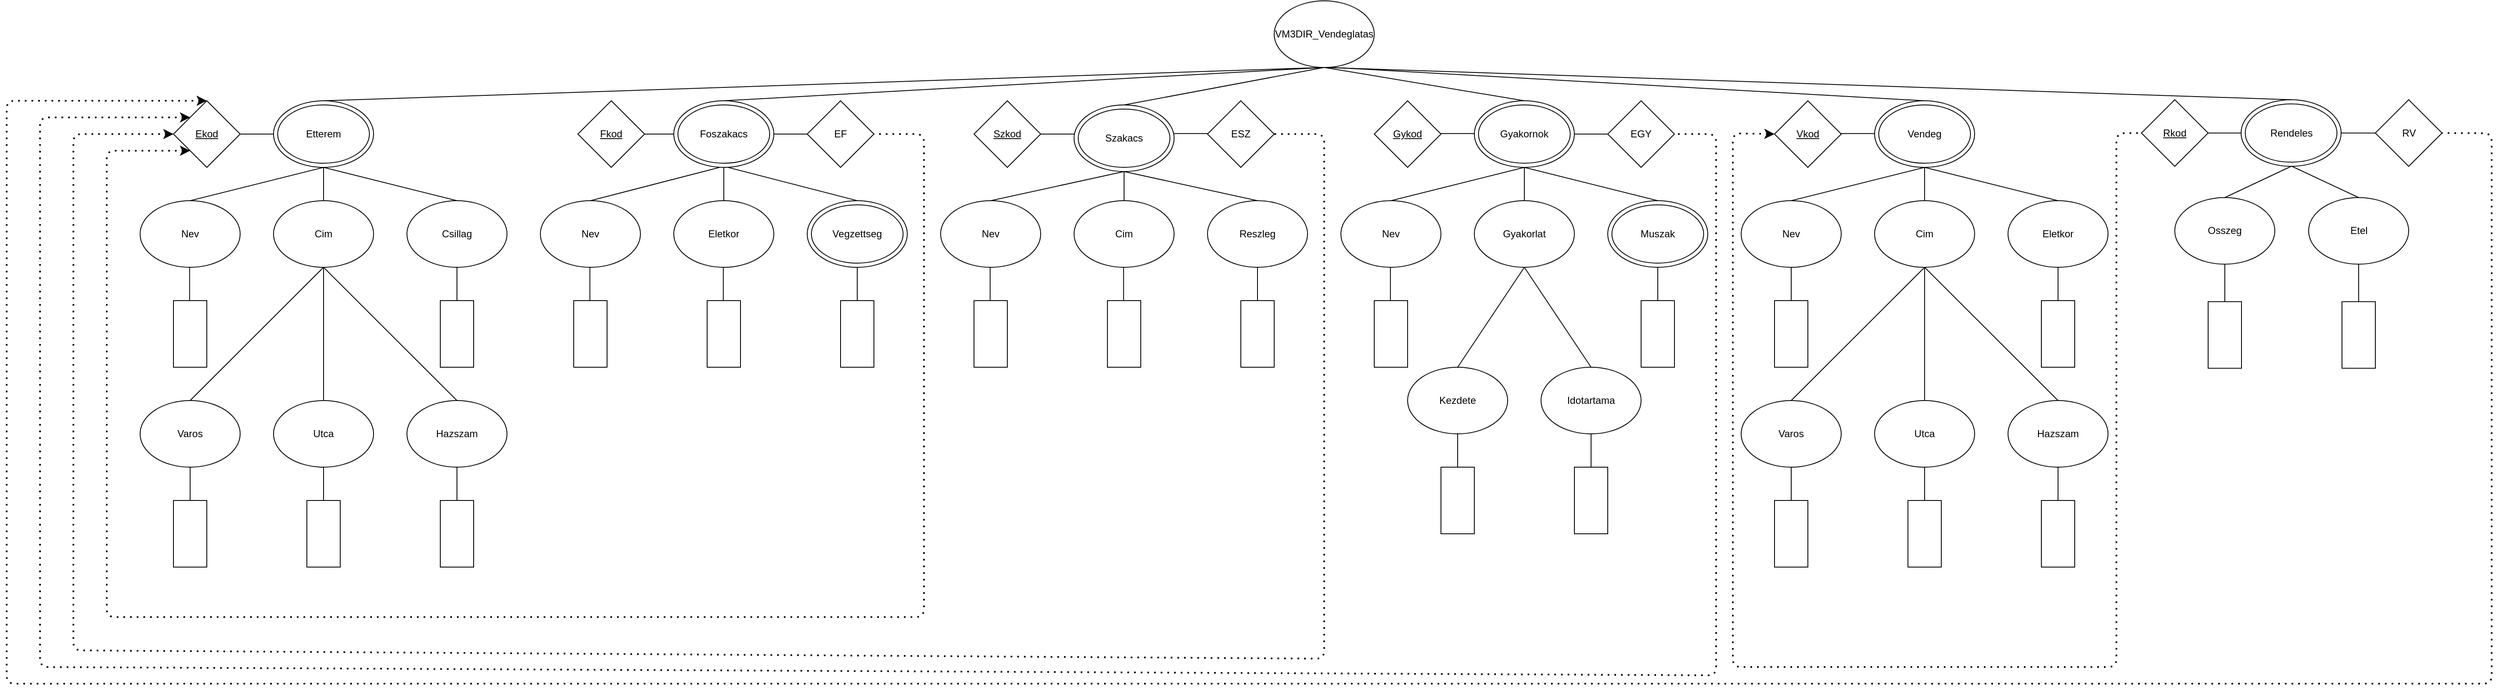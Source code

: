 <mxfile>
    <diagram name="Page-1" id="UW5ev72W2ap2WYYPYnsc">
        <mxGraphModel dx="4698" dy="2304" grid="1" gridSize="10" guides="1" tooltips="1" connect="1" arrows="1" fold="1" page="1" pageScale="1" pageWidth="827" pageHeight="1169" math="0" shadow="0">
            <root>
                <mxCell id="0"/>
                <mxCell id="1" parent="0"/>
                <mxCell id="iXq1CX7b5IGds2Jhsc0Z-1" value="VM3DIR_Vendeglatas" style="ellipse;whiteSpace=wrap;html=1;" parent="1" vertex="1">
                    <mxGeometry x="360" y="80" width="120" height="80" as="geometry"/>
                </mxCell>
                <mxCell id="iXq1CX7b5IGds2Jhsc0Z-2" value="Gyakornok" style="ellipse;whiteSpace=wrap;html=1;" parent="1" vertex="1">
                    <mxGeometry x="600" y="200" width="120" height="80" as="geometry"/>
                </mxCell>
                <mxCell id="iXq1CX7b5IGds2Jhsc0Z-3" value="Szakacs" style="ellipse;whiteSpace=wrap;html=1;" parent="1" vertex="1">
                    <mxGeometry x="120" y="205" width="120" height="80" as="geometry"/>
                </mxCell>
                <mxCell id="iXq1CX7b5IGds2Jhsc0Z-4" value="Foszakacs" style="ellipse;whiteSpace=wrap;html=1;" parent="1" vertex="1">
                    <mxGeometry x="-360" y="200" width="120" height="80" as="geometry"/>
                </mxCell>
                <mxCell id="iXq1CX7b5IGds2Jhsc0Z-5" value="Vendeg" style="ellipse;whiteSpace=wrap;html=1;" parent="1" vertex="1">
                    <mxGeometry x="1080" y="200" width="120" height="80" as="geometry"/>
                </mxCell>
                <mxCell id="iXq1CX7b5IGds2Jhsc0Z-6" value="Rendeles" style="ellipse;whiteSpace=wrap;html=1;" parent="1" vertex="1">
                    <mxGeometry x="1519.5" y="198.75" width="120" height="80" as="geometry"/>
                </mxCell>
                <mxCell id="iXq1CX7b5IGds2Jhsc0Z-22" value="" style="edgeStyle=orthogonalEdgeStyle;rounded=0;orthogonalLoop=1;jettySize=auto;html=1;endArrow=none;endFill=0;" parent="1" source="iXq1CX7b5IGds2Jhsc0Z-7" target="iXq1CX7b5IGds2Jhsc0Z-21" edge="1">
                    <mxGeometry relative="1" as="geometry"/>
                </mxCell>
                <mxCell id="iXq1CX7b5IGds2Jhsc0Z-7" value="Etterem" style="ellipse;whiteSpace=wrap;html=1;" parent="1" vertex="1">
                    <mxGeometry x="-840" y="200" width="120" height="80" as="geometry"/>
                </mxCell>
                <mxCell id="iXq1CX7b5IGds2Jhsc0Z-9" value="Etterem" style="ellipse;whiteSpace=wrap;html=1;" parent="1" vertex="1">
                    <mxGeometry x="-835" y="205" width="110" height="70" as="geometry"/>
                </mxCell>
                <mxCell id="iXq1CX7b5IGds2Jhsc0Z-10" value="Foszakacs" style="ellipse;whiteSpace=wrap;html=1;" parent="1" vertex="1">
                    <mxGeometry x="-355" y="205" width="110" height="70" as="geometry"/>
                </mxCell>
                <mxCell id="iXq1CX7b5IGds2Jhsc0Z-11" value="Szakacs" style="ellipse;whiteSpace=wrap;html=1;" parent="1" vertex="1">
                    <mxGeometry x="125" y="210" width="110" height="70" as="geometry"/>
                </mxCell>
                <mxCell id="iXq1CX7b5IGds2Jhsc0Z-12" value="Gyakornok" style="ellipse;whiteSpace=wrap;html=1;" parent="1" vertex="1">
                    <mxGeometry x="605" y="205" width="110" height="70" as="geometry"/>
                </mxCell>
                <mxCell id="iXq1CX7b5IGds2Jhsc0Z-13" value="Vendeg" style="ellipse;whiteSpace=wrap;html=1;" parent="1" vertex="1">
                    <mxGeometry x="1085" y="205" width="110" height="70" as="geometry"/>
                </mxCell>
                <mxCell id="iXq1CX7b5IGds2Jhsc0Z-14" value="Rendeles" style="ellipse;whiteSpace=wrap;html=1;" parent="1" vertex="1">
                    <mxGeometry x="1524.5" y="203.75" width="110" height="70" as="geometry"/>
                </mxCell>
                <mxCell id="iXq1CX7b5IGds2Jhsc0Z-15" value="" style="endArrow=none;html=1;rounded=0;exitX=0.5;exitY=0;exitDx=0;exitDy=0;entryX=0.5;entryY=1;entryDx=0;entryDy=0;" parent="1" source="iXq1CX7b5IGds2Jhsc0Z-3" target="iXq1CX7b5IGds2Jhsc0Z-1" edge="1">
                    <mxGeometry width="50" height="50" relative="1" as="geometry">
                        <mxPoint x="300" y="190" as="sourcePoint"/>
                        <mxPoint x="350" y="140" as="targetPoint"/>
                        <Array as="points"/>
                    </mxGeometry>
                </mxCell>
                <mxCell id="iXq1CX7b5IGds2Jhsc0Z-16" value="" style="endArrow=none;html=1;rounded=0;exitX=0.5;exitY=0;exitDx=0;exitDy=0;entryX=0.5;entryY=1;entryDx=0;entryDy=0;" parent="1" source="iXq1CX7b5IGds2Jhsc0Z-4" target="iXq1CX7b5IGds2Jhsc0Z-1" edge="1">
                    <mxGeometry width="50" height="50" relative="1" as="geometry">
                        <mxPoint x="180" y="192" as="sourcePoint"/>
                        <mxPoint x="258" y="140" as="targetPoint"/>
                        <Array as="points"/>
                    </mxGeometry>
                </mxCell>
                <mxCell id="iXq1CX7b5IGds2Jhsc0Z-17" value="" style="endArrow=none;html=1;rounded=0;exitX=0.5;exitY=0;exitDx=0;exitDy=0;" parent="1" source="iXq1CX7b5IGds2Jhsc0Z-7" edge="1">
                    <mxGeometry width="50" height="50" relative="1" as="geometry">
                        <mxPoint x="180" y="220" as="sourcePoint"/>
                        <mxPoint x="420" y="160" as="targetPoint"/>
                        <Array as="points"/>
                    </mxGeometry>
                </mxCell>
                <mxCell id="iXq1CX7b5IGds2Jhsc0Z-18" value="" style="endArrow=none;html=1;rounded=0;entryX=0.5;entryY=0;entryDx=0;entryDy=0;" parent="1" target="iXq1CX7b5IGds2Jhsc0Z-6" edge="1">
                    <mxGeometry width="50" height="50" relative="1" as="geometry">
                        <mxPoint x="420" y="160" as="sourcePoint"/>
                        <mxPoint x="850" y="180" as="targetPoint"/>
                        <Array as="points"/>
                    </mxGeometry>
                </mxCell>
                <mxCell id="iXq1CX7b5IGds2Jhsc0Z-19" value="" style="endArrow=none;html=1;rounded=0;entryX=0.5;entryY=0;entryDx=0;entryDy=0;" parent="1" target="iXq1CX7b5IGds2Jhsc0Z-5" edge="1">
                    <mxGeometry width="50" height="50" relative="1" as="geometry">
                        <mxPoint x="430" y="160" as="sourcePoint"/>
                        <mxPoint x="700" y="200" as="targetPoint"/>
                        <Array as="points"/>
                    </mxGeometry>
                </mxCell>
                <mxCell id="iXq1CX7b5IGds2Jhsc0Z-20" value="" style="endArrow=none;html=1;rounded=0;entryX=0.5;entryY=0;entryDx=0;entryDy=0;" parent="1" target="iXq1CX7b5IGds2Jhsc0Z-2" edge="1">
                    <mxGeometry width="50" height="50" relative="1" as="geometry">
                        <mxPoint x="420" y="160" as="sourcePoint"/>
                        <mxPoint x="860" y="230" as="targetPoint"/>
                        <Array as="points"/>
                    </mxGeometry>
                </mxCell>
                <mxCell id="iXq1CX7b5IGds2Jhsc0Z-21" value="&lt;u&gt;Ekod&lt;/u&gt;" style="rhombus;whiteSpace=wrap;html=1;" parent="1" vertex="1">
                    <mxGeometry x="-960" y="200" width="80" height="80" as="geometry"/>
                </mxCell>
                <mxCell id="iXq1CX7b5IGds2Jhsc0Z-23" value="Csillag" style="ellipse;whiteSpace=wrap;html=1;" parent="1" vertex="1">
                    <mxGeometry x="-680" y="320" width="120" height="80" as="geometry"/>
                </mxCell>
                <mxCell id="iXq1CX7b5IGds2Jhsc0Z-24" value="Cim" style="ellipse;whiteSpace=wrap;html=1;" parent="1" vertex="1">
                    <mxGeometry x="-840" y="320" width="120" height="80" as="geometry"/>
                </mxCell>
                <mxCell id="iXq1CX7b5IGds2Jhsc0Z-25" value="Nev" style="ellipse;whiteSpace=wrap;html=1;" parent="1" vertex="1">
                    <mxGeometry x="-1000" y="320" width="120" height="80" as="geometry"/>
                </mxCell>
                <mxCell id="iXq1CX7b5IGds2Jhsc0Z-29" value="" style="endArrow=none;html=1;rounded=0;entryX=0.5;entryY=1;entryDx=0;entryDy=0;exitX=0.5;exitY=0;exitDx=0;exitDy=0;" parent="1" source="iXq1CX7b5IGds2Jhsc0Z-24" target="iXq1CX7b5IGds2Jhsc0Z-7" edge="1">
                    <mxGeometry width="50" height="50" relative="1" as="geometry">
                        <mxPoint x="-680" y="460" as="sourcePoint"/>
                        <mxPoint x="-630" y="410" as="targetPoint"/>
                    </mxGeometry>
                </mxCell>
                <mxCell id="iXq1CX7b5IGds2Jhsc0Z-30" value="" style="endArrow=none;html=1;rounded=0;entryX=0.5;entryY=1;entryDx=0;entryDy=0;exitX=0.5;exitY=0;exitDx=0;exitDy=0;" parent="1" source="iXq1CX7b5IGds2Jhsc0Z-25" target="iXq1CX7b5IGds2Jhsc0Z-7" edge="1">
                    <mxGeometry width="50" height="50" relative="1" as="geometry">
                        <mxPoint x="-790" y="360" as="sourcePoint"/>
                        <mxPoint x="-790" y="320" as="targetPoint"/>
                    </mxGeometry>
                </mxCell>
                <mxCell id="iXq1CX7b5IGds2Jhsc0Z-31" value="" style="endArrow=none;html=1;rounded=0;entryX=0.5;entryY=1;entryDx=0;entryDy=0;exitX=0.5;exitY=0;exitDx=0;exitDy=0;" parent="1" source="iXq1CX7b5IGds2Jhsc0Z-23" target="iXq1CX7b5IGds2Jhsc0Z-7" edge="1">
                    <mxGeometry width="50" height="50" relative="1" as="geometry">
                        <mxPoint x="-830" y="370" as="sourcePoint"/>
                        <mxPoint x="-670" y="330" as="targetPoint"/>
                    </mxGeometry>
                </mxCell>
                <mxCell id="iXq1CX7b5IGds2Jhsc0Z-33" value="" style="rounded=0;whiteSpace=wrap;html=1;direction=south;" parent="1" vertex="1">
                    <mxGeometry x="-960" y="440" width="40" height="80" as="geometry"/>
                </mxCell>
                <mxCell id="iXq1CX7b5IGds2Jhsc0Z-35" value="" style="rounded=0;whiteSpace=wrap;html=1;direction=south;" parent="1" vertex="1">
                    <mxGeometry x="-640" y="440" width="40" height="80" as="geometry"/>
                </mxCell>
                <mxCell id="iXq1CX7b5IGds2Jhsc0Z-36" value="" style="endArrow=none;html=1;rounded=0;entryX=0.5;entryY=1;entryDx=0;entryDy=0;exitX=0;exitY=0.5;exitDx=0;exitDy=0;" parent="1" source="iXq1CX7b5IGds2Jhsc0Z-35" target="iXq1CX7b5IGds2Jhsc0Z-23" edge="1">
                    <mxGeometry width="50" height="50" relative="1" as="geometry">
                        <mxPoint x="-570" y="460" as="sourcePoint"/>
                        <mxPoint x="-520" y="410" as="targetPoint"/>
                    </mxGeometry>
                </mxCell>
                <mxCell id="iXq1CX7b5IGds2Jhsc0Z-38" value="" style="endArrow=none;html=1;rounded=0;entryX=0.5;entryY=1;entryDx=0;entryDy=0;exitX=0;exitY=0.5;exitDx=0;exitDy=0;" parent="1" edge="1">
                    <mxGeometry width="50" height="50" relative="1" as="geometry">
                        <mxPoint x="-940.62" y="440" as="sourcePoint"/>
                        <mxPoint x="-940.62" y="400" as="targetPoint"/>
                    </mxGeometry>
                </mxCell>
                <mxCell id="iXq1CX7b5IGds2Jhsc0Z-39" value="&lt;span style=&quot;color: rgba(0, 0, 0, 0); font-family: monospace; font-size: 0px; text-align: start; text-wrap-mode: nowrap;&quot;&gt;%3CmxGraphModel%3E%3Croot%3E%3CmxCell%20id%3D%220%22%2F%3E%3CmxCell%20id%3D%221%22%20parent%3D%220%22%2F%3E%3CmxCell%20id%3D%222%22%20value%3D%22Csillag%22%20style%3D%22ellipse%3BwhiteSpace%3Dwrap%3Bhtml%3D1%3B%22%20vertex%3D%221%22%20parent%3D%221%22%3E%3CmxGeometry%20x%3D%22120%22%20y%3D%22320%22%20width%3D%22120%22%20height%3D%2280%22%20as%3D%22geometry%22%2F%3E%3C%2FmxCell%3E%3CmxCell%20id%3D%223%22%20value%3D%22Cim%22%20style%3D%22ellipse%3BwhiteSpace%3Dwrap%3Bhtml%3D1%3B%22%20vertex%3D%221%22%20parent%3D%221%22%3E%3CmxGeometry%20x%3D%22-40%22%20y%3D%22320%22%20width%3D%22120%22%20height%3D%2280%22%20as%3D%22geometry%22%2F%3E%3C%2FmxCell%3E%3CmxCell%20id%3D%224%22%20value%3D%22Nev%22%20style%3D%22ellipse%3BwhiteSpace%3Dwrap%3Bhtml%3D1%3B%22%20vertex%3D%221%22%20parent%3D%221%22%3E%3CmxGeometry%20x%3D%22-200%22%20y%3D%22320%22%20width%3D%22120%22%20height%3D%2280%22%20as%3D%22geometry%22%2F%3E%3C%2FmxCell%3E%3CmxCell%20id%3D%225%22%20value%3D%22%22%20style%3D%22rounded%3D0%3BwhiteSpace%3Dwrap%3Bhtml%3D1%3Bdirection%3Dsouth%3B%22%20vertex%3D%221%22%20parent%3D%221%22%3E%3CmxGeometry%20x%3D%22-170%22%20y%3D%22440%22%20width%3D%2260%22%20height%3D%22120%22%20as%3D%22geometry%22%2F%3E%3C%2FmxCell%3E%3CmxCell%20id%3D%226%22%20value%3D%22%22%20style%3D%22rounded%3D0%3BwhiteSpace%3Dwrap%3Bhtml%3D1%3Bdirection%3Dsouth%3B%22%20vertex%3D%221%22%20parent%3D%221%22%3E%3CmxGeometry%20x%3D%22-10%22%20y%3D%22440%22%20width%3D%2260%22%20height%3D%22120%22%20as%3D%22geometry%22%2F%3E%3C%2FmxCell%3E%3CmxCell%20id%3D%227%22%20value%3D%22%22%20style%3D%22rounded%3D0%3BwhiteSpace%3Dwrap%3Bhtml%3D1%3Bdirection%3Dsouth%3B%22%20vertex%3D%221%22%20parent%3D%221%22%3E%3CmxGeometry%20x%3D%22150%22%20y%3D%22440%22%20width%3D%2260%22%20height%3D%22120%22%20as%3D%22geometry%22%2F%3E%3C%2FmxCell%3E%3CmxCell%20id%3D%228%22%20value%3D%22%22%20style%3D%22endArrow%3Dnone%3Bhtml%3D1%3Brounded%3D0%3BentryX%3D0.5%3BentryY%3D1%3BentryDx%3D0%3BentryDy%3D0%3BexitX%3D0%3BexitY%3D0.5%3BexitDx%3D0%3BexitDy%3D0%3B%22%20edge%3D%221%22%20source%3D%227%22%20target%3D%222%22%20parent%3D%221%22%3E%3CmxGeometry%20width%3D%2250%22%20height%3D%2250%22%20relative%3D%221%22%20as%3D%22geometry%22%3E%3CmxPoint%20x%3D%22230%22%20y%3D%22460%22%20as%3D%22sourcePoint%22%2F%3E%3CmxPoint%20x%3D%22280%22%20y%3D%22410%22%20as%3D%22targetPoint%22%2F%3E%3C%2FmxGeometry%3E%3C%2FmxCell%3E%3CmxCell%20id%3D%229%22%20value%3D%22%22%20style%3D%22endArrow%3Dnone%3Bhtml%3D1%3Brounded%3D0%3BentryX%3D0.5%3BentryY%3D1%3BentryDx%3D0%3BentryDy%3D0%3BexitX%3D0%3BexitY%3D0.5%3BexitDx%3D0%3BexitDy%3D0%3B%22%20edge%3D%221%22%20parent%3D%221%22%3E%3CmxGeometry%20width%3D%2250%22%20height%3D%2250%22%20relative%3D%221%22%20as%3D%22geometry%22%3E%3CmxPoint%20x%3D%2219.38%22%20y%3D%22440%22%20as%3D%22sourcePoint%22%2F%3E%3CmxPoint%20x%3D%2219.38%22%20y%3D%22400%22%20as%3D%22targetPoint%22%2F%3E%3C%2FmxGeometry%3E%3C%2FmxCell%3E%3CmxCell%20id%3D%2210%22%20value%3D%22%22%20style%3D%22endArrow%3Dnone%3Bhtml%3D1%3Brounded%3D0%3BentryX%3D0.5%3BentryY%3D1%3BentryDx%3D0%3BentryDy%3D0%3BexitX%3D0%3BexitY%3D0.5%3BexitDx%3D0%3BexitDy%3D0%3B%22%20edge%3D%221%22%20parent%3D%221%22%3E%3CmxGeometry%20width%3D%2250%22%20height%3D%2250%22%20relative%3D%221%22%20as%3D%22geometry%22%3E%3CmxPoint%20x%3D%22-140.62%22%20y%3D%22440%22%20as%3D%22sourcePoint%22%2F%3E%3CmxPoint%20x%3D%22-140.62%22%20y%3D%22400%22%20as%3D%22targetPoint%22%2F%3E%3C%2FmxGeometry%3E%3C%2FmxCell%3E%3C%2Froot%3E%3C%2FmxGraphModel%3E&lt;/span&gt;" style="ellipse;whiteSpace=wrap;html=1;" parent="1" vertex="1">
                    <mxGeometry x="-200" y="320" width="120" height="80" as="geometry"/>
                </mxCell>
                <mxCell id="iXq1CX7b5IGds2Jhsc0Z-40" value="Eletkor" style="ellipse;whiteSpace=wrap;html=1;" parent="1" vertex="1">
                    <mxGeometry x="-360" y="320" width="120" height="80" as="geometry"/>
                </mxCell>
                <mxCell id="iXq1CX7b5IGds2Jhsc0Z-41" value="Nev" style="ellipse;whiteSpace=wrap;html=1;" parent="1" vertex="1">
                    <mxGeometry x="-520" y="320" width="120" height="80" as="geometry"/>
                </mxCell>
                <mxCell id="iXq1CX7b5IGds2Jhsc0Z-42" value="" style="rounded=0;whiteSpace=wrap;html=1;direction=south;" parent="1" vertex="1">
                    <mxGeometry x="-480" y="440" width="40" height="80" as="geometry"/>
                </mxCell>
                <mxCell id="iXq1CX7b5IGds2Jhsc0Z-43" value="" style="rounded=0;whiteSpace=wrap;html=1;direction=south;" parent="1" vertex="1">
                    <mxGeometry x="-320" y="440" width="40" height="80" as="geometry"/>
                </mxCell>
                <mxCell id="iXq1CX7b5IGds2Jhsc0Z-44" value="" style="rounded=0;whiteSpace=wrap;html=1;direction=south;" parent="1" vertex="1">
                    <mxGeometry x="-160" y="440" width="40" height="80" as="geometry"/>
                </mxCell>
                <mxCell id="iXq1CX7b5IGds2Jhsc0Z-45" value="" style="endArrow=none;html=1;rounded=0;entryX=0.5;entryY=1;entryDx=0;entryDy=0;exitX=0;exitY=0.5;exitDx=0;exitDy=0;" parent="1" source="iXq1CX7b5IGds2Jhsc0Z-44" target="iXq1CX7b5IGds2Jhsc0Z-39" edge="1">
                    <mxGeometry width="50" height="50" relative="1" as="geometry">
                        <mxPoint x="-90" y="460" as="sourcePoint"/>
                        <mxPoint x="-40" y="410" as="targetPoint"/>
                    </mxGeometry>
                </mxCell>
                <mxCell id="iXq1CX7b5IGds2Jhsc0Z-46" value="" style="endArrow=none;html=1;rounded=0;entryX=0.5;entryY=1;entryDx=0;entryDy=0;exitX=0;exitY=0.5;exitDx=0;exitDy=0;" parent="1" edge="1">
                    <mxGeometry width="50" height="50" relative="1" as="geometry">
                        <mxPoint x="-300.62" y="440" as="sourcePoint"/>
                        <mxPoint x="-300.62" y="400" as="targetPoint"/>
                    </mxGeometry>
                </mxCell>
                <mxCell id="iXq1CX7b5IGds2Jhsc0Z-47" value="" style="endArrow=none;html=1;rounded=0;entryX=0.5;entryY=1;entryDx=0;entryDy=0;exitX=0;exitY=0.5;exitDx=0;exitDy=0;" parent="1" edge="1">
                    <mxGeometry width="50" height="50" relative="1" as="geometry">
                        <mxPoint x="-460.62" y="440" as="sourcePoint"/>
                        <mxPoint x="-460.62" y="400" as="targetPoint"/>
                    </mxGeometry>
                </mxCell>
                <mxCell id="iXq1CX7b5IGds2Jhsc0Z-48" value="Reszleg" style="ellipse;whiteSpace=wrap;html=1;" parent="1" vertex="1">
                    <mxGeometry x="280" y="320" width="120" height="80" as="geometry"/>
                </mxCell>
                <mxCell id="iXq1CX7b5IGds2Jhsc0Z-49" value="Cim" style="ellipse;whiteSpace=wrap;html=1;" parent="1" vertex="1">
                    <mxGeometry x="120" y="320" width="120" height="80" as="geometry"/>
                </mxCell>
                <mxCell id="iXq1CX7b5IGds2Jhsc0Z-50" value="Nev" style="ellipse;whiteSpace=wrap;html=1;" parent="1" vertex="1">
                    <mxGeometry x="-40" y="320" width="120" height="80" as="geometry"/>
                </mxCell>
                <mxCell id="iXq1CX7b5IGds2Jhsc0Z-51" value="" style="rounded=0;whiteSpace=wrap;html=1;direction=south;" parent="1" vertex="1">
                    <mxGeometry y="440" width="40" height="80" as="geometry"/>
                </mxCell>
                <mxCell id="iXq1CX7b5IGds2Jhsc0Z-52" value="" style="rounded=0;whiteSpace=wrap;html=1;direction=south;" parent="1" vertex="1">
                    <mxGeometry x="160" y="440" width="40" height="80" as="geometry"/>
                </mxCell>
                <mxCell id="iXq1CX7b5IGds2Jhsc0Z-53" value="" style="rounded=0;whiteSpace=wrap;html=1;direction=south;" parent="1" vertex="1">
                    <mxGeometry x="320" y="440" width="40" height="80" as="geometry"/>
                </mxCell>
                <mxCell id="iXq1CX7b5IGds2Jhsc0Z-54" value="" style="endArrow=none;html=1;rounded=0;entryX=0.5;entryY=1;entryDx=0;entryDy=0;exitX=0;exitY=0.5;exitDx=0;exitDy=0;" parent="1" source="iXq1CX7b5IGds2Jhsc0Z-53" target="iXq1CX7b5IGds2Jhsc0Z-48" edge="1">
                    <mxGeometry width="50" height="50" relative="1" as="geometry">
                        <mxPoint x="390" y="460" as="sourcePoint"/>
                        <mxPoint x="440" y="410" as="targetPoint"/>
                    </mxGeometry>
                </mxCell>
                <mxCell id="iXq1CX7b5IGds2Jhsc0Z-55" value="" style="endArrow=none;html=1;rounded=0;entryX=0.5;entryY=1;entryDx=0;entryDy=0;exitX=0;exitY=0.5;exitDx=0;exitDy=0;" parent="1" edge="1">
                    <mxGeometry width="50" height="50" relative="1" as="geometry">
                        <mxPoint x="179.38" y="440" as="sourcePoint"/>
                        <mxPoint x="179.38" y="400" as="targetPoint"/>
                    </mxGeometry>
                </mxCell>
                <mxCell id="iXq1CX7b5IGds2Jhsc0Z-56" value="" style="endArrow=none;html=1;rounded=0;entryX=0.5;entryY=1;entryDx=0;entryDy=0;exitX=0;exitY=0.5;exitDx=0;exitDy=0;" parent="1" edge="1">
                    <mxGeometry width="50" height="50" relative="1" as="geometry">
                        <mxPoint x="19.38" y="440" as="sourcePoint"/>
                        <mxPoint x="19.38" y="400" as="targetPoint"/>
                    </mxGeometry>
                </mxCell>
                <mxCell id="iXq1CX7b5IGds2Jhsc0Z-57" value="&lt;u&gt;Fkod&lt;/u&gt;" style="rhombus;whiteSpace=wrap;html=1;" parent="1" vertex="1">
                    <mxGeometry x="-475" y="200" width="80" height="80" as="geometry"/>
                </mxCell>
                <mxCell id="iXq1CX7b5IGds2Jhsc0Z-58" value="" style="endArrow=none;html=1;rounded=0;entryX=0;entryY=0.5;entryDx=0;entryDy=0;exitX=1;exitY=0.5;exitDx=0;exitDy=0;" parent="1" source="iXq1CX7b5IGds2Jhsc0Z-57" target="iXq1CX7b5IGds2Jhsc0Z-4" edge="1">
                    <mxGeometry width="50" height="50" relative="1" as="geometry">
                        <mxPoint x="-265" y="390" as="sourcePoint"/>
                        <mxPoint x="-215" y="340" as="targetPoint"/>
                    </mxGeometry>
                </mxCell>
                <mxCell id="iXq1CX7b5IGds2Jhsc0Z-60" value="Vegzettseg" style="ellipse;whiteSpace=wrap;html=1;" parent="1" vertex="1">
                    <mxGeometry x="-195" y="325" width="110" height="70" as="geometry"/>
                </mxCell>
                <mxCell id="iXq1CX7b5IGds2Jhsc0Z-61" value="" style="endArrow=none;html=1;rounded=0;entryX=0.5;entryY=1;entryDx=0;entryDy=0;exitX=0.5;exitY=0;exitDx=0;exitDy=0;" parent="1" source="iXq1CX7b5IGds2Jhsc0Z-40" target="iXq1CX7b5IGds2Jhsc0Z-4" edge="1">
                    <mxGeometry width="50" height="50" relative="1" as="geometry">
                        <mxPoint x="-270" y="390" as="sourcePoint"/>
                        <mxPoint x="-305" y="280" as="targetPoint"/>
                    </mxGeometry>
                </mxCell>
                <mxCell id="iXq1CX7b5IGds2Jhsc0Z-62" value="" style="endArrow=none;html=1;rounded=0;exitX=0.5;exitY=0;exitDx=0;exitDy=0;" parent="1" edge="1">
                    <mxGeometry width="50" height="50" relative="1" as="geometry">
                        <mxPoint x="-460" y="320" as="sourcePoint"/>
                        <mxPoint x="-305" y="280" as="targetPoint"/>
                    </mxGeometry>
                </mxCell>
                <mxCell id="iXq1CX7b5IGds2Jhsc0Z-63" value="" style="endArrow=none;html=1;rounded=0;entryX=0.5;entryY=0;entryDx=0;entryDy=0;" parent="1" target="iXq1CX7b5IGds2Jhsc0Z-39" edge="1">
                    <mxGeometry width="50" height="50" relative="1" as="geometry">
                        <mxPoint x="-295" y="280" as="sourcePoint"/>
                        <mxPoint x="-160" y="280" as="targetPoint"/>
                    </mxGeometry>
                </mxCell>
                <mxCell id="iXq1CX7b5IGds2Jhsc0Z-64" value="Hazszam" style="ellipse;whiteSpace=wrap;html=1;" parent="1" vertex="1">
                    <mxGeometry x="-680" y="560" width="120" height="80" as="geometry"/>
                </mxCell>
                <mxCell id="iXq1CX7b5IGds2Jhsc0Z-65" value="Utca" style="ellipse;whiteSpace=wrap;html=1;" parent="1" vertex="1">
                    <mxGeometry x="-840" y="560" width="120" height="80" as="geometry"/>
                </mxCell>
                <mxCell id="iXq1CX7b5IGds2Jhsc0Z-66" value="Varos" style="ellipse;whiteSpace=wrap;html=1;" parent="1" vertex="1">
                    <mxGeometry x="-1000" y="560" width="120" height="80" as="geometry"/>
                </mxCell>
                <mxCell id="iXq1CX7b5IGds2Jhsc0Z-67" value="" style="endArrow=none;html=1;rounded=0;entryX=0.5;entryY=1;entryDx=0;entryDy=0;exitX=0.5;exitY=0;exitDx=0;exitDy=0;" parent="1" target="iXq1CX7b5IGds2Jhsc0Z-24" edge="1" source="iXq1CX7b5IGds2Jhsc0Z-65">
                    <mxGeometry width="50" height="50" relative="1" as="geometry">
                        <mxPoint x="-780" y="600" as="sourcePoint"/>
                        <mxPoint x="-730" y="550" as="targetPoint"/>
                    </mxGeometry>
                </mxCell>
                <mxCell id="iXq1CX7b5IGds2Jhsc0Z-68" value="" style="endArrow=none;html=1;rounded=0;entryX=0.5;entryY=1;entryDx=0;entryDy=0;exitX=0.5;exitY=0;exitDx=0;exitDy=0;" parent="1" source="iXq1CX7b5IGds2Jhsc0Z-66" target="iXq1CX7b5IGds2Jhsc0Z-24" edge="1">
                    <mxGeometry width="50" height="50" relative="1" as="geometry">
                        <mxPoint x="-790" y="700" as="sourcePoint"/>
                        <mxPoint x="-780" y="410" as="targetPoint"/>
                    </mxGeometry>
                </mxCell>
                <mxCell id="iXq1CX7b5IGds2Jhsc0Z-70" value="" style="endArrow=none;html=1;rounded=0;exitX=0.5;exitY=0;exitDx=0;exitDy=0;" parent="1" source="iXq1CX7b5IGds2Jhsc0Z-64" edge="1">
                    <mxGeometry width="50" height="50" relative="1" as="geometry">
                        <mxPoint x="-770" y="710" as="sourcePoint"/>
                        <mxPoint x="-780" y="400" as="targetPoint"/>
                    </mxGeometry>
                </mxCell>
                <mxCell id="wsrLWdcah2Zn08OujmZn-1" value="" style="endArrow=none;html=1;rounded=0;entryX=0.5;entryY=1;entryDx=0;entryDy=0;exitX=0.5;exitY=0;exitDx=0;exitDy=0;" parent="1" source="iXq1CX7b5IGds2Jhsc0Z-50" target="iXq1CX7b5IGds2Jhsc0Z-3" edge="1">
                    <mxGeometry width="50" height="50" relative="1" as="geometry">
                        <mxPoint x="80" y="360" as="sourcePoint"/>
                        <mxPoint x="130" y="310" as="targetPoint"/>
                    </mxGeometry>
                </mxCell>
                <mxCell id="wsrLWdcah2Zn08OujmZn-2" value="" style="endArrow=none;html=1;rounded=0;exitX=0.5;exitY=0;exitDx=0;exitDy=0;entryX=0.5;entryY=1;entryDx=0;entryDy=0;" parent="1" source="iXq1CX7b5IGds2Jhsc0Z-49" target="iXq1CX7b5IGds2Jhsc0Z-3" edge="1">
                    <mxGeometry width="50" height="50" relative="1" as="geometry">
                        <mxPoint x="180" y="335" as="sourcePoint"/>
                        <mxPoint x="180" y="290" as="targetPoint"/>
                    </mxGeometry>
                </mxCell>
                <mxCell id="wsrLWdcah2Zn08OujmZn-3" value="" style="endArrow=none;html=1;rounded=0;exitX=0.5;exitY=0;exitDx=0;exitDy=0;entryX=0.5;entryY=1;entryDx=0;entryDy=0;" parent="1" source="iXq1CX7b5IGds2Jhsc0Z-48" target="iXq1CX7b5IGds2Jhsc0Z-3" edge="1">
                    <mxGeometry width="50" height="50" relative="1" as="geometry">
                        <mxPoint x="260" y="325" as="sourcePoint"/>
                        <mxPoint x="260" y="290" as="targetPoint"/>
                    </mxGeometry>
                </mxCell>
                <mxCell id="wsrLWdcah2Zn08OujmZn-4" value="&lt;u&gt;Szkod&lt;/u&gt;" style="rhombus;whiteSpace=wrap;html=1;" parent="1" vertex="1">
                    <mxGeometry y="200" width="80" height="80" as="geometry"/>
                </mxCell>
                <mxCell id="wsrLWdcah2Zn08OujmZn-5" value="" style="endArrow=none;html=1;rounded=0;entryX=0;entryY=0.438;entryDx=0;entryDy=0;entryPerimeter=0;exitX=1;exitY=0.5;exitDx=0;exitDy=0;" parent="1" source="wsrLWdcah2Zn08OujmZn-4" target="iXq1CX7b5IGds2Jhsc0Z-3" edge="1">
                    <mxGeometry width="50" height="50" relative="1" as="geometry">
                        <mxPoint x="10" y="260" as="sourcePoint"/>
                        <mxPoint x="60" y="210" as="targetPoint"/>
                    </mxGeometry>
                </mxCell>
                <mxCell id="wsrLWdcah2Zn08OujmZn-6" value="&lt;span style=&quot;color: rgba(0, 0, 0, 0); font-family: monospace; font-size: 0px; text-align: start; text-wrap-mode: nowrap;&quot;&gt;%3CmxGraphModel%3E%3Croot%3E%3CmxCell%20id%3D%220%22%2F%3E%3CmxCell%20id%3D%221%22%20parent%3D%220%22%2F%3E%3CmxCell%20id%3D%222%22%20value%3D%22Csillag%22%20style%3D%22ellipse%3BwhiteSpace%3Dwrap%3Bhtml%3D1%3B%22%20vertex%3D%221%22%20parent%3D%221%22%3E%3CmxGeometry%20x%3D%22280%22%20y%3D%22320%22%20width%3D%22120%22%20height%3D%2280%22%20as%3D%22geometry%22%2F%3E%3C%2FmxCell%3E%3CmxCell%20id%3D%223%22%20value%3D%22Cim%22%20style%3D%22ellipse%3BwhiteSpace%3Dwrap%3Bhtml%3D1%3B%22%20vertex%3D%221%22%20parent%3D%221%22%3E%3CmxGeometry%20x%3D%22120%22%20y%3D%22320%22%20width%3D%22120%22%20height%3D%2280%22%20as%3D%22geometry%22%2F%3E%3C%2FmxCell%3E%3CmxCell%20id%3D%224%22%20value%3D%22Nev%22%20style%3D%22ellipse%3BwhiteSpace%3Dwrap%3Bhtml%3D1%3B%22%20vertex%3D%221%22%20parent%3D%221%22%3E%3CmxGeometry%20x%3D%22-40%22%20y%3D%22320%22%20width%3D%22120%22%20height%3D%2280%22%20as%3D%22geometry%22%2F%3E%3C%2FmxCell%3E%3CmxCell%20id%3D%225%22%20value%3D%22%22%20style%3D%22rounded%3D0%3BwhiteSpace%3Dwrap%3Bhtml%3D1%3Bdirection%3Dsouth%3B%22%20vertex%3D%221%22%20parent%3D%221%22%3E%3CmxGeometry%20y%3D%22440%22%20width%3D%2240%22%20height%3D%2280%22%20as%3D%22geometry%22%2F%3E%3C%2FmxCell%3E%3CmxCell%20id%3D%226%22%20value%3D%22%22%20style%3D%22rounded%3D0%3BwhiteSpace%3Dwrap%3Bhtml%3D1%3Bdirection%3Dsouth%3B%22%20vertex%3D%221%22%20parent%3D%221%22%3E%3CmxGeometry%20x%3D%22160%22%20y%3D%22440%22%20width%3D%2240%22%20height%3D%2280%22%20as%3D%22geometry%22%2F%3E%3C%2FmxCell%3E%3CmxCell%20id%3D%227%22%20value%3D%22%22%20style%3D%22rounded%3D0%3BwhiteSpace%3Dwrap%3Bhtml%3D1%3Bdirection%3Dsouth%3B%22%20vertex%3D%221%22%20parent%3D%221%22%3E%3CmxGeometry%20x%3D%22320%22%20y%3D%22440%22%20width%3D%2240%22%20height%3D%2280%22%20as%3D%22geometry%22%2F%3E%3C%2FmxCell%3E%3CmxCell%20id%3D%228%22%20value%3D%22%22%20style%3D%22endArrow%3Dnone%3Bhtml%3D1%3Brounded%3D0%3BentryX%3D0.5%3BentryY%3D1%3BentryDx%3D0%3BentryDy%3D0%3BexitX%3D0%3BexitY%3D0.5%3BexitDx%3D0%3BexitDy%3D0%3B%22%20edge%3D%221%22%20source%3D%227%22%20target%3D%222%22%20parent%3D%221%22%3E%3CmxGeometry%20width%3D%2250%22%20height%3D%2250%22%20relative%3D%221%22%20as%3D%22geometry%22%3E%3CmxPoint%20x%3D%22390%22%20y%3D%22460%22%20as%3D%22sourcePoint%22%2F%3E%3CmxPoint%20x%3D%22440%22%20y%3D%22410%22%20as%3D%22targetPoint%22%2F%3E%3C%2FmxGeometry%3E%3C%2FmxCell%3E%3CmxCell%20id%3D%229%22%20value%3D%22%22%20style%3D%22endArrow%3Dnone%3Bhtml%3D1%3Brounded%3D0%3BentryX%3D0.5%3BentryY%3D1%3BentryDx%3D0%3BentryDy%3D0%3BexitX%3D0%3BexitY%3D0.5%3BexitDx%3D0%3BexitDy%3D0%3B%22%20edge%3D%221%22%20parent%3D%221%22%3E%3CmxGeometry%20width%3D%2250%22%20height%3D%2250%22%20relative%3D%221%22%20as%3D%22geometry%22%3E%3CmxPoint%20x%3D%22179.38%22%20y%3D%22440%22%20as%3D%22sourcePoint%22%2F%3E%3CmxPoint%20x%3D%22179.38%22%20y%3D%22400%22%20as%3D%22targetPoint%22%2F%3E%3C%2FmxGeometry%3E%3C%2FmxCell%3E%3CmxCell%20id%3D%2210%22%20value%3D%22%22%20style%3D%22endArrow%3Dnone%3Bhtml%3D1%3Brounded%3D0%3BentryX%3D0.5%3BentryY%3D1%3BentryDx%3D0%3BentryDy%3D0%3BexitX%3D0%3BexitY%3D0.5%3BexitDx%3D0%3BexitDy%3D0%3B%22%20edge%3D%221%22%20parent%3D%221%22%3E%3CmxGeometry%20width%3D%2250%22%20height%3D%2250%22%20relative%3D%221%22%20as%3D%22geometry%22%3E%3CmxPoint%20x%3D%2219.38%22%20y%3D%22440%22%20as%3D%22sourcePoint%22%2F%3E%3CmxPoint%20x%3D%2219.38%22%20y%3D%22400%22%20as%3D%22targetPoint%22%2F%3E%3C%2FmxGeometry%3E%3C%2FmxCell%3E%3CmxCell%20id%3D%2211%22%20value%3D%22%22%20style%3D%22endArrow%3Dnone%3Bhtml%3D1%3Brounded%3D0%3BentryX%3D0.5%3BentryY%3D1%3BentryDx%3D0%3BentryDy%3D0%3BexitX%3D0.5%3BexitY%3D0%3BexitDx%3D0%3BexitDy%3D0%3B%22%20edge%3D%221%22%20source%3D%224%22%20parent%3D%221%22%3E%3CmxGeometry%20width%3D%2250%22%20height%3D%2250%22%20relative%3D%221%22%20as%3D%22geometry%22%3E%3CmxPoint%20x%3D%2280%22%20y%3D%22360%22%20as%3D%22sourcePoint%22%2F%3E%3CmxPoint%20x%3D%22180%22%20y%3D%22285%22%20as%3D%22targetPoint%22%2F%3E%3C%2FmxGeometry%3E%3C%2FmxCell%3E%3CmxCell%20id%3D%2212%22%20value%3D%22%22%20style%3D%22endArrow%3Dnone%3Bhtml%3D1%3Brounded%3D0%3BexitX%3D0.5%3BexitY%3D0%3BexitDx%3D0%3BexitDy%3D0%3BentryX%3D0.5%3BentryY%3D1%3BentryDx%3D0%3BentryDy%3D0%3B%22%20edge%3D%221%22%20source%3D%223%22%20parent%3D%221%22%3E%3CmxGeometry%20width%3D%2250%22%20height%3D%2250%22%20relative%3D%221%22%20as%3D%22geometry%22%3E%3CmxPoint%20x%3D%22180%22%20y%3D%22335%22%20as%3D%22sourcePoint%22%2F%3E%3CmxPoint%20x%3D%22180%22%20y%3D%22285%22%20as%3D%22targetPoint%22%2F%3E%3C%2FmxGeometry%3E%3C%2FmxCell%3E%3CmxCell%20id%3D%2213%22%20value%3D%22%22%20style%3D%22endArrow%3Dnone%3Bhtml%3D1%3Brounded%3D0%3BexitX%3D0.5%3BexitY%3D0%3BexitDx%3D0%3BexitDy%3D0%3BentryX%3D0.5%3BentryY%3D1%3BentryDx%3D0%3BentryDy%3D0%3B%22%20edge%3D%221%22%20source%3D%222%22%20parent%3D%221%22%3E%3CmxGeometry%20width%3D%2250%22%20height%3D%2250%22%20relative%3D%221%22%20as%3D%22geometry%22%3E%3CmxPoint%20x%3D%22260%22%20y%3D%22325%22%20as%3D%22sourcePoint%22%2F%3E%3CmxPoint%20x%3D%22180%22%20y%3D%22285%22%20as%3D%22targetPoint%22%2F%3E%3C%2FmxGeometry%3E%3C%2FmxCell%3E%3C%2Froot%3E%3C%2FmxGraphModel%3E&lt;/span&gt;" style="ellipse;whiteSpace=wrap;html=1;" parent="1" vertex="1">
                    <mxGeometry x="760" y="320" width="120" height="80" as="geometry"/>
                </mxCell>
                <mxCell id="wsrLWdcah2Zn08OujmZn-7" value="Gyakorlat" style="ellipse;whiteSpace=wrap;html=1;" parent="1" vertex="1">
                    <mxGeometry x="600" y="320" width="120" height="80" as="geometry"/>
                </mxCell>
                <mxCell id="wsrLWdcah2Zn08OujmZn-8" value="Nev" style="ellipse;whiteSpace=wrap;html=1;" parent="1" vertex="1">
                    <mxGeometry x="440" y="320" width="120" height="80" as="geometry"/>
                </mxCell>
                <mxCell id="wsrLWdcah2Zn08OujmZn-9" value="" style="rounded=0;whiteSpace=wrap;html=1;direction=south;" parent="1" vertex="1">
                    <mxGeometry x="480" y="440" width="40" height="80" as="geometry"/>
                </mxCell>
                <mxCell id="wsrLWdcah2Zn08OujmZn-11" value="" style="rounded=0;whiteSpace=wrap;html=1;direction=south;" parent="1" vertex="1">
                    <mxGeometry x="800" y="440" width="40" height="80" as="geometry"/>
                </mxCell>
                <mxCell id="wsrLWdcah2Zn08OujmZn-12" value="" style="endArrow=none;html=1;rounded=0;entryX=0.5;entryY=1;entryDx=0;entryDy=0;exitX=0;exitY=0.5;exitDx=0;exitDy=0;" parent="1" source="wsrLWdcah2Zn08OujmZn-11" target="wsrLWdcah2Zn08OujmZn-6" edge="1">
                    <mxGeometry width="50" height="50" relative="1" as="geometry">
                        <mxPoint x="870" y="460" as="sourcePoint"/>
                        <mxPoint x="920" y="410" as="targetPoint"/>
                    </mxGeometry>
                </mxCell>
                <mxCell id="wsrLWdcah2Zn08OujmZn-14" value="" style="endArrow=none;html=1;rounded=0;entryX=0.5;entryY=1;entryDx=0;entryDy=0;exitX=0;exitY=0.5;exitDx=0;exitDy=0;" parent="1" edge="1">
                    <mxGeometry width="50" height="50" relative="1" as="geometry">
                        <mxPoint x="499.38" y="440" as="sourcePoint"/>
                        <mxPoint x="499.38" y="400" as="targetPoint"/>
                    </mxGeometry>
                </mxCell>
                <mxCell id="wsrLWdcah2Zn08OujmZn-15" value="" style="endArrow=none;html=1;rounded=0;entryX=0.5;entryY=1;entryDx=0;entryDy=0;exitX=0.5;exitY=0;exitDx=0;exitDy=0;" parent="1" source="wsrLWdcah2Zn08OujmZn-8" target="iXq1CX7b5IGds2Jhsc0Z-2" edge="1">
                    <mxGeometry width="50" height="50" relative="1" as="geometry">
                        <mxPoint x="560" y="360" as="sourcePoint"/>
                        <mxPoint x="660" y="285" as="targetPoint"/>
                    </mxGeometry>
                </mxCell>
                <mxCell id="wsrLWdcah2Zn08OujmZn-16" value="" style="endArrow=none;html=1;rounded=0;exitX=0.5;exitY=0;exitDx=0;exitDy=0;entryX=0.5;entryY=1;entryDx=0;entryDy=0;" parent="1" source="wsrLWdcah2Zn08OujmZn-7" target="iXq1CX7b5IGds2Jhsc0Z-2" edge="1">
                    <mxGeometry width="50" height="50" relative="1" as="geometry">
                        <mxPoint x="660" y="335" as="sourcePoint"/>
                        <mxPoint x="660" y="285" as="targetPoint"/>
                    </mxGeometry>
                </mxCell>
                <mxCell id="wsrLWdcah2Zn08OujmZn-17" value="" style="endArrow=none;html=1;rounded=0;exitX=0.5;exitY=0;exitDx=0;exitDy=0;" parent="1" source="wsrLWdcah2Zn08OujmZn-6" edge="1">
                    <mxGeometry width="50" height="50" relative="1" as="geometry">
                        <mxPoint x="740" y="325" as="sourcePoint"/>
                        <mxPoint x="660" y="280" as="targetPoint"/>
                    </mxGeometry>
                </mxCell>
                <mxCell id="wsrLWdcah2Zn08OujmZn-19" value="EGY" style="rhombus;whiteSpace=wrap;html=1;" parent="1" vertex="1">
                    <mxGeometry x="760" y="200" width="80" height="80" as="geometry"/>
                </mxCell>
                <mxCell id="wsrLWdcah2Zn08OujmZn-20" value="" style="endArrow=none;html=1;rounded=0;exitX=1;exitY=0.5;exitDx=0;exitDy=0;entryX=0;entryY=0.5;entryDx=0;entryDy=0;" parent="1" source="iXq1CX7b5IGds2Jhsc0Z-2" target="wsrLWdcah2Zn08OujmZn-19" edge="1">
                    <mxGeometry width="50" height="50" relative="1" as="geometry">
                        <mxPoint x="760" y="280" as="sourcePoint"/>
                        <mxPoint x="810" y="230" as="targetPoint"/>
                    </mxGeometry>
                </mxCell>
                <mxCell id="wsrLWdcah2Zn08OujmZn-21" value="Muszak" style="ellipse;whiteSpace=wrap;html=1;" parent="1" vertex="1">
                    <mxGeometry x="765" y="325" width="110" height="70" as="geometry"/>
                </mxCell>
                <mxCell id="wsrLWdcah2Zn08OujmZn-22" value="Kezdete" style="ellipse;whiteSpace=wrap;html=1;" parent="1" vertex="1">
                    <mxGeometry x="520" y="520" width="120" height="80" as="geometry"/>
                </mxCell>
                <mxCell id="wsrLWdcah2Zn08OujmZn-23" value="Idotartama" style="ellipse;whiteSpace=wrap;html=1;" parent="1" vertex="1">
                    <mxGeometry x="680" y="520" width="120" height="80" as="geometry"/>
                </mxCell>
                <mxCell id="wsrLWdcah2Zn08OujmZn-24" value="" style="endArrow=none;html=1;rounded=0;entryX=0.5;entryY=1;entryDx=0;entryDy=0;exitX=0.5;exitY=0;exitDx=0;exitDy=0;" parent="1" source="wsrLWdcah2Zn08OujmZn-22" target="wsrLWdcah2Zn08OujmZn-7" edge="1">
                    <mxGeometry width="50" height="50" relative="1" as="geometry">
                        <mxPoint x="540" y="400" as="sourcePoint"/>
                        <mxPoint x="590" y="350" as="targetPoint"/>
                    </mxGeometry>
                </mxCell>
                <mxCell id="wsrLWdcah2Zn08OujmZn-25" value="" style="endArrow=none;html=1;rounded=0;exitX=0.5;exitY=0;exitDx=0;exitDy=0;" parent="1" source="wsrLWdcah2Zn08OujmZn-23" edge="1">
                    <mxGeometry width="50" height="50" relative="1" as="geometry">
                        <mxPoint x="620" y="540" as="sourcePoint"/>
                        <mxPoint x="660" y="400" as="targetPoint"/>
                    </mxGeometry>
                </mxCell>
                <mxCell id="wsrLWdcah2Zn08OujmZn-26" value="Osszeg" style="ellipse;whiteSpace=wrap;html=1;" parent="1" vertex="1">
                    <mxGeometry x="1440" y="316.25" width="120" height="80" as="geometry"/>
                </mxCell>
                <mxCell id="wsrLWdcah2Zn08OujmZn-27" value="Etel" style="ellipse;whiteSpace=wrap;html=1;" parent="1" vertex="1">
                    <mxGeometry x="1600.5" y="316.25" width="120" height="80" as="geometry"/>
                </mxCell>
                <mxCell id="wsrLWdcah2Zn08OujmZn-28" value="" style="endArrow=none;html=1;rounded=0;entryX=0.5;entryY=1;entryDx=0;entryDy=0;exitX=0.5;exitY=0;exitDx=0;exitDy=0;" parent="1" source="wsrLWdcah2Zn08OujmZn-26" target="iXq1CX7b5IGds2Jhsc0Z-6" edge="1">
                    <mxGeometry width="50" height="50" relative="1" as="geometry">
                        <mxPoint x="1500.5" y="388.75" as="sourcePoint"/>
                        <mxPoint x="1550.5" y="338.75" as="targetPoint"/>
                    </mxGeometry>
                </mxCell>
                <mxCell id="wsrLWdcah2Zn08OujmZn-29" value="" style="endArrow=none;html=1;rounded=0;exitX=0.5;exitY=0;exitDx=0;exitDy=0;" parent="1" source="wsrLWdcah2Zn08OujmZn-27" edge="1">
                    <mxGeometry width="50" height="50" relative="1" as="geometry">
                        <mxPoint x="1500.5" y="388.75" as="sourcePoint"/>
                        <mxPoint x="1580.5" y="278.75" as="targetPoint"/>
                    </mxGeometry>
                </mxCell>
                <mxCell id="wsrLWdcah2Zn08OujmZn-31" value="Eletkor" style="ellipse;whiteSpace=wrap;html=1;" parent="1" vertex="1">
                    <mxGeometry x="1240" y="320" width="120" height="80" as="geometry"/>
                </mxCell>
                <mxCell id="wsrLWdcah2Zn08OujmZn-32" value="Cim" style="ellipse;whiteSpace=wrap;html=1;" parent="1" vertex="1">
                    <mxGeometry x="1080" y="320" width="120" height="80" as="geometry"/>
                </mxCell>
                <mxCell id="wsrLWdcah2Zn08OujmZn-33" value="Nev" style="ellipse;whiteSpace=wrap;html=1;" parent="1" vertex="1">
                    <mxGeometry x="920" y="320" width="120" height="80" as="geometry"/>
                </mxCell>
                <mxCell id="wsrLWdcah2Zn08OujmZn-34" value="" style="endArrow=none;html=1;rounded=0;entryX=0.5;entryY=1;entryDx=0;entryDy=0;exitX=0.5;exitY=0;exitDx=0;exitDy=0;" parent="1" source="wsrLWdcah2Zn08OujmZn-33" target="iXq1CX7b5IGds2Jhsc0Z-5" edge="1">
                    <mxGeometry width="50" height="50" relative="1" as="geometry">
                        <mxPoint x="1120" y="380" as="sourcePoint"/>
                        <mxPoint x="1170" y="330" as="targetPoint"/>
                    </mxGeometry>
                </mxCell>
                <mxCell id="wsrLWdcah2Zn08OujmZn-35" value="" style="endArrow=none;html=1;rounded=0;entryX=0.5;entryY=1;entryDx=0;entryDy=0;exitX=0.5;exitY=0;exitDx=0;exitDy=0;" parent="1" source="wsrLWdcah2Zn08OujmZn-32" target="iXq1CX7b5IGds2Jhsc0Z-5" edge="1">
                    <mxGeometry width="50" height="50" relative="1" as="geometry">
                        <mxPoint x="1120" y="380" as="sourcePoint"/>
                        <mxPoint x="1170" y="330" as="targetPoint"/>
                    </mxGeometry>
                </mxCell>
                <mxCell id="wsrLWdcah2Zn08OujmZn-36" value="" style="endArrow=none;html=1;rounded=0;entryX=0.5;entryY=1;entryDx=0;entryDy=0;exitX=0.5;exitY=0;exitDx=0;exitDy=0;" parent="1" source="wsrLWdcah2Zn08OujmZn-31" target="iXq1CX7b5IGds2Jhsc0Z-5" edge="1">
                    <mxGeometry width="50" height="50" relative="1" as="geometry">
                        <mxPoint x="1120" y="380" as="sourcePoint"/>
                        <mxPoint x="1170" y="330" as="targetPoint"/>
                    </mxGeometry>
                </mxCell>
                <mxCell id="wsrLWdcah2Zn08OujmZn-38" value="Hazszam" style="ellipse;whiteSpace=wrap;html=1;" parent="1" vertex="1">
                    <mxGeometry x="1240" y="560" width="120" height="80" as="geometry"/>
                </mxCell>
                <mxCell id="wsrLWdcah2Zn08OujmZn-39" value="Utca" style="ellipse;whiteSpace=wrap;html=1;" parent="1" vertex="1">
                    <mxGeometry x="1080" y="560" width="120" height="80" as="geometry"/>
                </mxCell>
                <mxCell id="wsrLWdcah2Zn08OujmZn-40" value="Varos" style="ellipse;whiteSpace=wrap;html=1;" parent="1" vertex="1">
                    <mxGeometry x="920" y="560" width="120" height="80" as="geometry"/>
                </mxCell>
                <mxCell id="wsrLWdcah2Zn08OujmZn-41" value="" style="endArrow=none;html=1;rounded=0;entryX=0.5;entryY=1;entryDx=0;entryDy=0;exitX=0.5;exitY=0;exitDx=0;exitDy=0;" parent="1" source="wsrLWdcah2Zn08OujmZn-40" target="wsrLWdcah2Zn08OujmZn-32" edge="1">
                    <mxGeometry width="50" height="50" relative="1" as="geometry">
                        <mxPoint x="1070" y="410" as="sourcePoint"/>
                        <mxPoint x="1120" y="360" as="targetPoint"/>
                    </mxGeometry>
                </mxCell>
                <mxCell id="wsrLWdcah2Zn08OujmZn-42" value="" style="endArrow=none;html=1;rounded=0;entryX=0.5;entryY=1;entryDx=0;entryDy=0;exitX=0.5;exitY=0;exitDx=0;exitDy=0;" parent="1" source="wsrLWdcah2Zn08OujmZn-39" target="wsrLWdcah2Zn08OujmZn-32" edge="1">
                    <mxGeometry width="50" height="50" relative="1" as="geometry">
                        <mxPoint x="1070" y="410" as="sourcePoint"/>
                        <mxPoint x="1120" y="360" as="targetPoint"/>
                    </mxGeometry>
                </mxCell>
                <mxCell id="wsrLWdcah2Zn08OujmZn-43" value="" style="endArrow=none;html=1;rounded=0;entryX=0.5;entryY=1;entryDx=0;entryDy=0;exitX=0.5;exitY=0;exitDx=0;exitDy=0;" parent="1" source="wsrLWdcah2Zn08OujmZn-38" target="wsrLWdcah2Zn08OujmZn-32" edge="1">
                    <mxGeometry width="50" height="50" relative="1" as="geometry">
                        <mxPoint x="1070" y="410" as="sourcePoint"/>
                        <mxPoint x="1120" y="360" as="targetPoint"/>
                    </mxGeometry>
                </mxCell>
                <mxCell id="wsrLWdcah2Zn08OujmZn-44" value="" style="rounded=0;whiteSpace=wrap;html=1;direction=south;" parent="1" vertex="1">
                    <mxGeometry x="960" y="440" width="40" height="80" as="geometry"/>
                </mxCell>
                <mxCell id="wsrLWdcah2Zn08OujmZn-45" value="" style="rounded=0;whiteSpace=wrap;html=1;direction=south;" parent="1" vertex="1">
                    <mxGeometry x="1280" y="440" width="40" height="80" as="geometry"/>
                </mxCell>
                <mxCell id="wsrLWdcah2Zn08OujmZn-47" value="" style="rounded=0;whiteSpace=wrap;html=1;direction=south;" parent="1" vertex="1">
                    <mxGeometry x="1480" y="441.25" width="40" height="80" as="geometry"/>
                </mxCell>
                <mxCell id="wsrLWdcah2Zn08OujmZn-48" value="" style="rounded=0;whiteSpace=wrap;html=1;direction=south;" parent="1" vertex="1">
                    <mxGeometry x="1640.5" y="441.25" width="40" height="80" as="geometry"/>
                </mxCell>
                <mxCell id="wsrLWdcah2Zn08OujmZn-49" value="" style="endArrow=none;html=1;rounded=0;entryX=0.5;entryY=1;entryDx=0;entryDy=0;exitX=0;exitY=0.5;exitDx=0;exitDy=0;" parent="1" source="wsrLWdcah2Zn08OujmZn-45" target="wsrLWdcah2Zn08OujmZn-31" edge="1">
                    <mxGeometry width="50" height="50" relative="1" as="geometry">
                        <mxPoint x="1280" y="490" as="sourcePoint"/>
                        <mxPoint x="1330" y="440" as="targetPoint"/>
                    </mxGeometry>
                </mxCell>
                <mxCell id="wsrLWdcah2Zn08OujmZn-50" value="" style="endArrow=none;html=1;rounded=0;entryX=0.5;entryY=1;entryDx=0;entryDy=0;exitX=0;exitY=0.5;exitDx=0;exitDy=0;" parent="1" source="wsrLWdcah2Zn08OujmZn-44" target="wsrLWdcah2Zn08OujmZn-33" edge="1">
                    <mxGeometry width="50" height="50" relative="1" as="geometry">
                        <mxPoint x="1280" y="490" as="sourcePoint"/>
                        <mxPoint x="1330" y="440" as="targetPoint"/>
                    </mxGeometry>
                </mxCell>
                <mxCell id="wsrLWdcah2Zn08OujmZn-52" value="" style="endArrow=none;html=1;rounded=0;entryX=0.5;entryY=1;entryDx=0;entryDy=0;exitX=0;exitY=0.5;exitDx=0;exitDy=0;" parent="1" source="wsrLWdcah2Zn08OujmZn-47" target="wsrLWdcah2Zn08OujmZn-26" edge="1">
                    <mxGeometry width="50" height="50" relative="1" as="geometry">
                        <mxPoint x="1410" y="471.25" as="sourcePoint"/>
                        <mxPoint x="1460" y="421.25" as="targetPoint"/>
                    </mxGeometry>
                </mxCell>
                <mxCell id="wsrLWdcah2Zn08OujmZn-53" value="" style="endArrow=none;html=1;rounded=0;entryX=0.5;entryY=1;entryDx=0;entryDy=0;exitX=0;exitY=0.5;exitDx=0;exitDy=0;" parent="1" source="wsrLWdcah2Zn08OujmZn-48" target="wsrLWdcah2Zn08OujmZn-27" edge="1">
                    <mxGeometry width="50" height="50" relative="1" as="geometry">
                        <mxPoint x="1410" y="471.25" as="sourcePoint"/>
                        <mxPoint x="1460" y="421.25" as="targetPoint"/>
                    </mxGeometry>
                </mxCell>
                <mxCell id="3" value="" style="rounded=0;whiteSpace=wrap;html=1;direction=south;" vertex="1" parent="1">
                    <mxGeometry x="-960" y="680" width="40" height="80" as="geometry"/>
                </mxCell>
                <mxCell id="4" value="" style="rounded=0;whiteSpace=wrap;html=1;direction=south;" vertex="1" parent="1">
                    <mxGeometry x="-800" y="680" width="40" height="80" as="geometry"/>
                </mxCell>
                <mxCell id="5" value="" style="rounded=0;whiteSpace=wrap;html=1;direction=south;" vertex="1" parent="1">
                    <mxGeometry x="-640" y="680" width="40" height="80" as="geometry"/>
                </mxCell>
                <mxCell id="6" value="" style="rounded=0;whiteSpace=wrap;html=1;direction=south;" vertex="1" parent="1">
                    <mxGeometry x="560" y="640" width="40" height="80" as="geometry"/>
                </mxCell>
                <mxCell id="7" value="" style="rounded=0;whiteSpace=wrap;html=1;direction=south;" vertex="1" parent="1">
                    <mxGeometry x="720" y="640" width="40" height="80" as="geometry"/>
                </mxCell>
                <mxCell id="8" value="" style="rounded=0;whiteSpace=wrap;html=1;direction=south;" vertex="1" parent="1">
                    <mxGeometry x="960" y="680" width="40" height="80" as="geometry"/>
                </mxCell>
                <mxCell id="9" value="" style="rounded=0;whiteSpace=wrap;html=1;direction=south;" vertex="1" parent="1">
                    <mxGeometry x="1120" y="680" width="40" height="80" as="geometry"/>
                </mxCell>
                <mxCell id="10" value="" style="rounded=0;whiteSpace=wrap;html=1;direction=south;" vertex="1" parent="1">
                    <mxGeometry x="1280" y="680" width="40" height="80" as="geometry"/>
                </mxCell>
                <mxCell id="11" value="" style="endArrow=none;html=1;entryX=0.5;entryY=1;entryDx=0;entryDy=0;exitX=0;exitY=0.5;exitDx=0;exitDy=0;" edge="1" parent="1" source="8" target="wsrLWdcah2Zn08OujmZn-40">
                    <mxGeometry width="50" height="50" relative="1" as="geometry">
                        <mxPoint x="1050" y="670" as="sourcePoint"/>
                        <mxPoint x="1100" y="620" as="targetPoint"/>
                    </mxGeometry>
                </mxCell>
                <mxCell id="12" value="" style="endArrow=none;html=1;entryX=0.5;entryY=1;entryDx=0;entryDy=0;exitX=0;exitY=0.5;exitDx=0;exitDy=0;" edge="1" parent="1" source="9" target="wsrLWdcah2Zn08OujmZn-39">
                    <mxGeometry width="50" height="50" relative="1" as="geometry">
                        <mxPoint x="990.0" y="690" as="sourcePoint"/>
                        <mxPoint x="990.0" y="650" as="targetPoint"/>
                    </mxGeometry>
                </mxCell>
                <mxCell id="13" value="" style="endArrow=none;html=1;entryX=0.5;entryY=1;entryDx=0;entryDy=0;" edge="1" parent="1" source="10" target="wsrLWdcah2Zn08OujmZn-38">
                    <mxGeometry width="50" height="50" relative="1" as="geometry">
                        <mxPoint x="1150.0" y="690" as="sourcePoint"/>
                        <mxPoint x="1150.0" y="650" as="targetPoint"/>
                    </mxGeometry>
                </mxCell>
                <mxCell id="14" value="" style="endArrow=none;html=1;entryX=0.5;entryY=1;entryDx=0;entryDy=0;exitX=0;exitY=0.5;exitDx=0;exitDy=0;" edge="1" parent="1" source="7" target="wsrLWdcah2Zn08OujmZn-23">
                    <mxGeometry width="50" height="50" relative="1" as="geometry">
                        <mxPoint x="670" y="670" as="sourcePoint"/>
                        <mxPoint x="720" y="620" as="targetPoint"/>
                    </mxGeometry>
                </mxCell>
                <mxCell id="15" value="" style="endArrow=none;html=1;entryX=0.5;entryY=1;entryDx=0;entryDy=0;exitX=0;exitY=0.5;exitDx=0;exitDy=0;" edge="1" parent="1" source="6" target="wsrLWdcah2Zn08OujmZn-22">
                    <mxGeometry width="50" height="50" relative="1" as="geometry">
                        <mxPoint x="750" y="650" as="sourcePoint"/>
                        <mxPoint x="750" y="610" as="targetPoint"/>
                    </mxGeometry>
                </mxCell>
                <mxCell id="16" value="" style="endArrow=none;html=1;entryX=0.5;entryY=1;entryDx=0;entryDy=0;exitX=0;exitY=0.5;exitDx=0;exitDy=0;" edge="1" parent="1" source="5" target="iXq1CX7b5IGds2Jhsc0Z-64">
                    <mxGeometry width="50" height="50" relative="1" as="geometry">
                        <mxPoint x="-730" y="710" as="sourcePoint"/>
                        <mxPoint x="-680" y="660" as="targetPoint"/>
                    </mxGeometry>
                </mxCell>
                <mxCell id="17" value="" style="endArrow=none;html=1;entryX=0.5;entryY=1;entryDx=0;entryDy=0;exitX=0;exitY=0.5;exitDx=0;exitDy=0;" edge="1" parent="1" source="4" target="iXq1CX7b5IGds2Jhsc0Z-65">
                    <mxGeometry width="50" height="50" relative="1" as="geometry">
                        <mxPoint x="-610" y="690" as="sourcePoint"/>
                        <mxPoint x="-610" y="650" as="targetPoint"/>
                    </mxGeometry>
                </mxCell>
                <mxCell id="18" value="" style="endArrow=none;html=1;entryX=0.5;entryY=1;entryDx=0;entryDy=0;exitX=0;exitY=0.5;exitDx=0;exitDy=0;" edge="1" parent="1" source="3" target="iXq1CX7b5IGds2Jhsc0Z-66">
                    <mxGeometry width="50" height="50" relative="1" as="geometry">
                        <mxPoint x="-770" y="690" as="sourcePoint"/>
                        <mxPoint x="-770" y="650" as="targetPoint"/>
                    </mxGeometry>
                </mxCell>
                <mxCell id="19" value="" style="endArrow=none;dashed=1;html=1;dashPattern=1 3;strokeWidth=2;exitX=0;exitY=1;exitDx=0;exitDy=0;startArrow=classic;startFill=1;" edge="1" parent="1" source="iXq1CX7b5IGds2Jhsc0Z-21">
                    <mxGeometry width="50" height="50" relative="1" as="geometry">
                        <mxPoint x="-1040" y="360" as="sourcePoint"/>
                        <mxPoint x="-160" y="240" as="targetPoint"/>
                        <Array as="points">
                            <mxPoint x="-1040" y="260"/>
                            <mxPoint x="-1040" y="820"/>
                            <mxPoint x="-60" y="820"/>
                            <mxPoint x="-60" y="240"/>
                        </Array>
                    </mxGeometry>
                </mxCell>
                <mxCell id="20" value="" style="endArrow=none;dashed=1;html=1;dashPattern=1 3;strokeWidth=2;exitX=0;exitY=0.5;exitDx=0;exitDy=0;startArrow=classic;startFill=1;" edge="1" parent="1" source="iXq1CX7b5IGds2Jhsc0Z-21">
                    <mxGeometry width="50" height="50" relative="1" as="geometry">
                        <mxPoint x="-990" y="340" as="sourcePoint"/>
                        <mxPoint x="320" y="240" as="targetPoint"/>
                        <Array as="points">
                            <mxPoint x="-1080" y="240"/>
                            <mxPoint x="-1080" y="860"/>
                            <mxPoint x="420" y="870"/>
                            <mxPoint x="420" y="240"/>
                        </Array>
                    </mxGeometry>
                </mxCell>
                <mxCell id="21" value="" style="endArrow=none;dashed=1;html=1;dashPattern=1 3;strokeWidth=2;exitX=0;exitY=0;exitDx=0;exitDy=0;startArrow=classic;startFill=1;" edge="1" parent="1" source="iXq1CX7b5IGds2Jhsc0Z-21">
                    <mxGeometry width="50" height="50" relative="1" as="geometry">
                        <mxPoint x="-953.529" y="320" as="sourcePoint"/>
                        <mxPoint x="840" y="240" as="targetPoint"/>
                        <Array as="points">
                            <mxPoint x="-1120" y="220"/>
                            <mxPoint x="-1120" y="880"/>
                            <mxPoint x="890" y="890"/>
                            <mxPoint x="890" y="240"/>
                        </Array>
                    </mxGeometry>
                </mxCell>
                <mxCell id="24" value="&lt;u&gt;Gykod&lt;/u&gt;" style="rhombus;whiteSpace=wrap;html=1;" vertex="1" parent="1">
                    <mxGeometry x="480" y="200" width="80" height="80" as="geometry"/>
                </mxCell>
                <mxCell id="25" value="ESZ" style="rhombus;whiteSpace=wrap;html=1;" vertex="1" parent="1">
                    <mxGeometry x="280" y="200" width="80" height="80" as="geometry"/>
                </mxCell>
                <mxCell id="26" value="EF" style="rhombus;whiteSpace=wrap;html=1;" vertex="1" parent="1">
                    <mxGeometry x="-200" y="200" width="80" height="80" as="geometry"/>
                </mxCell>
                <mxCell id="27" value="" style="endArrow=none;html=1;entryX=0;entryY=0.5;entryDx=0;entryDy=0;exitX=1;exitY=0.5;exitDx=0;exitDy=0;" edge="1" parent="1" source="iXq1CX7b5IGds2Jhsc0Z-4" target="26">
                    <mxGeometry width="50" height="50" relative="1" as="geometry">
                        <mxPoint x="-60" y="420" as="sourcePoint"/>
                        <mxPoint x="-10" y="370" as="targetPoint"/>
                    </mxGeometry>
                </mxCell>
                <mxCell id="28" value="" style="endArrow=none;html=1;entryX=0;entryY=0.5;entryDx=0;entryDy=0;exitX=1;exitY=0.5;exitDx=0;exitDy=0;" edge="1" parent="1">
                    <mxGeometry width="50" height="50" relative="1" as="geometry">
                        <mxPoint x="240" y="239.38" as="sourcePoint"/>
                        <mxPoint x="280" y="239.38" as="targetPoint"/>
                    </mxGeometry>
                </mxCell>
                <mxCell id="30" value="" style="endArrow=none;html=1;entryX=0;entryY=0.5;entryDx=0;entryDy=0;exitX=1;exitY=0.5;exitDx=0;exitDy=0;" edge="1" parent="1">
                    <mxGeometry width="50" height="50" relative="1" as="geometry">
                        <mxPoint x="560" y="239.37" as="sourcePoint"/>
                        <mxPoint x="600" y="239.37" as="targetPoint"/>
                    </mxGeometry>
                </mxCell>
                <mxCell id="31" value="&lt;u&gt;Vkod&lt;/u&gt;" style="rhombus;whiteSpace=wrap;html=1;" vertex="1" parent="1">
                    <mxGeometry x="960" y="200" width="80" height="80" as="geometry"/>
                </mxCell>
                <mxCell id="32" value="" style="endArrow=none;html=1;rounded=0;entryX=0;entryY=0.5;entryDx=0;entryDy=0;exitX=1;exitY=0.5;exitDx=0;exitDy=0;" edge="1" parent="1">
                    <mxGeometry width="50" height="50" relative="1" as="geometry">
                        <mxPoint x="1039" y="239.38" as="sourcePoint"/>
                        <mxPoint x="1080" y="239.38" as="targetPoint"/>
                    </mxGeometry>
                </mxCell>
                <mxCell id="33" value="&lt;u&gt;Rkod&lt;/u&gt;" style="rhombus;whiteSpace=wrap;html=1;" vertex="1" parent="1">
                    <mxGeometry x="1400" y="198.75" width="80" height="80" as="geometry"/>
                </mxCell>
                <mxCell id="34" value="RV" style="rhombus;whiteSpace=wrap;html=1;" vertex="1" parent="1">
                    <mxGeometry x="1680.5" y="198.75" width="80" height="80" as="geometry"/>
                </mxCell>
                <mxCell id="35" value="" style="endArrow=none;html=1;entryX=0;entryY=0.5;entryDx=0;entryDy=0;exitX=1;exitY=0.5;exitDx=0;exitDy=0;" edge="1" parent="1" source="33" target="iXq1CX7b5IGds2Jhsc0Z-6">
                    <mxGeometry width="50" height="50" relative="1" as="geometry">
                        <mxPoint x="1390" y="580" as="sourcePoint"/>
                        <mxPoint x="1440" y="530" as="targetPoint"/>
                    </mxGeometry>
                </mxCell>
                <mxCell id="36" value="" style="endArrow=none;html=1;entryX=0;entryY=0.5;entryDx=0;entryDy=0;exitX=1;exitY=0.5;exitDx=0;exitDy=0;" edge="1" parent="1" source="iXq1CX7b5IGds2Jhsc0Z-6" target="34">
                    <mxGeometry width="50" height="50" relative="1" as="geometry">
                        <mxPoint x="1390" y="580" as="sourcePoint"/>
                        <mxPoint x="1440" y="530" as="targetPoint"/>
                    </mxGeometry>
                </mxCell>
                <mxCell id="37" value="" style="endArrow=none;dashed=1;html=1;dashPattern=1 3;strokeWidth=2;entryX=0;entryY=0.5;entryDx=0;entryDy=0;exitX=0;exitY=0.5;exitDx=0;exitDy=0;startArrow=classic;startFill=1;" edge="1" parent="1" source="31" target="33">
                    <mxGeometry width="50" height="50" relative="1" as="geometry">
                        <mxPoint x="1410" y="880" as="sourcePoint"/>
                        <mxPoint x="1440" y="530" as="targetPoint"/>
                        <Array as="points">
                            <mxPoint x="910" y="239"/>
                            <mxPoint x="910" y="880"/>
                            <mxPoint x="1370" y="880"/>
                            <mxPoint x="1370" y="239"/>
                        </Array>
                    </mxGeometry>
                </mxCell>
                <mxCell id="38" value="" style="endArrow=none;dashed=1;html=1;dashPattern=1 3;strokeWidth=2;entryX=1;entryY=0.5;entryDx=0;entryDy=0;exitX=0.5;exitY=0;exitDx=0;exitDy=0;startArrow=classic;startFill=1;" edge="1" parent="1" source="iXq1CX7b5IGds2Jhsc0Z-21" target="34">
                    <mxGeometry width="50" height="50" relative="1" as="geometry">
                        <mxPoint x="-1200" y="150" as="sourcePoint"/>
                        <mxPoint x="1240" y="610" as="targetPoint"/>
                        <Array as="points">
                            <mxPoint x="-1160" y="200"/>
                            <mxPoint x="-1160" y="900"/>
                            <mxPoint x="1820" y="900"/>
                            <mxPoint x="1820" y="239"/>
                        </Array>
                    </mxGeometry>
                </mxCell>
            </root>
        </mxGraphModel>
    </diagram>
</mxfile>
